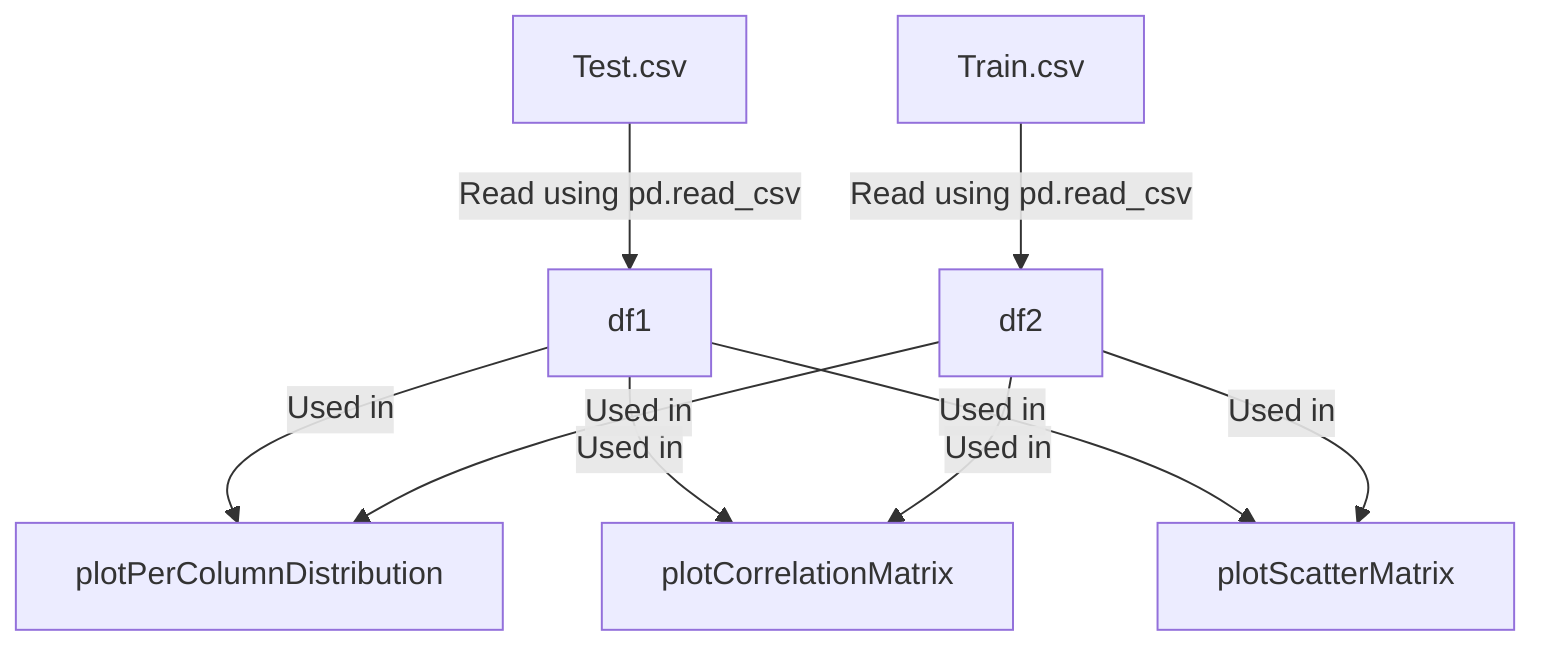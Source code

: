 flowchart TD
    %% Nodes for Data Sources
    A["Test.csv"] -->|Read using pd.read_csv| B["df1"]
    C["Train.csv"] -->|Read using pd.read_csv| D["df2"]

    %% Nodes for Data Variables
    B["df1"] -->|Used in| E["plotPerColumnDistribution"]
    B["df1"] -->|Used in| F["plotCorrelationMatrix"]
    B["df1"] -->|Used in| G["plotScatterMatrix"]

    D["df2"] -->|Used in| E["plotPerColumnDistribution"]
    D["df2"] -->|Used in| F["plotCorrelationMatrix"]
    D["df2"] -->|Used in| G["plotScatterMatrix"]

    %% Comments
    %% Test.csv holds sample testing data. df1 reads this data.
    %% Train.csv holds sample training data. df2 reads this data.
    %% df1 and df2 are DataFrames used for plotting distributions, correlation matrices, and scatter matrices.
